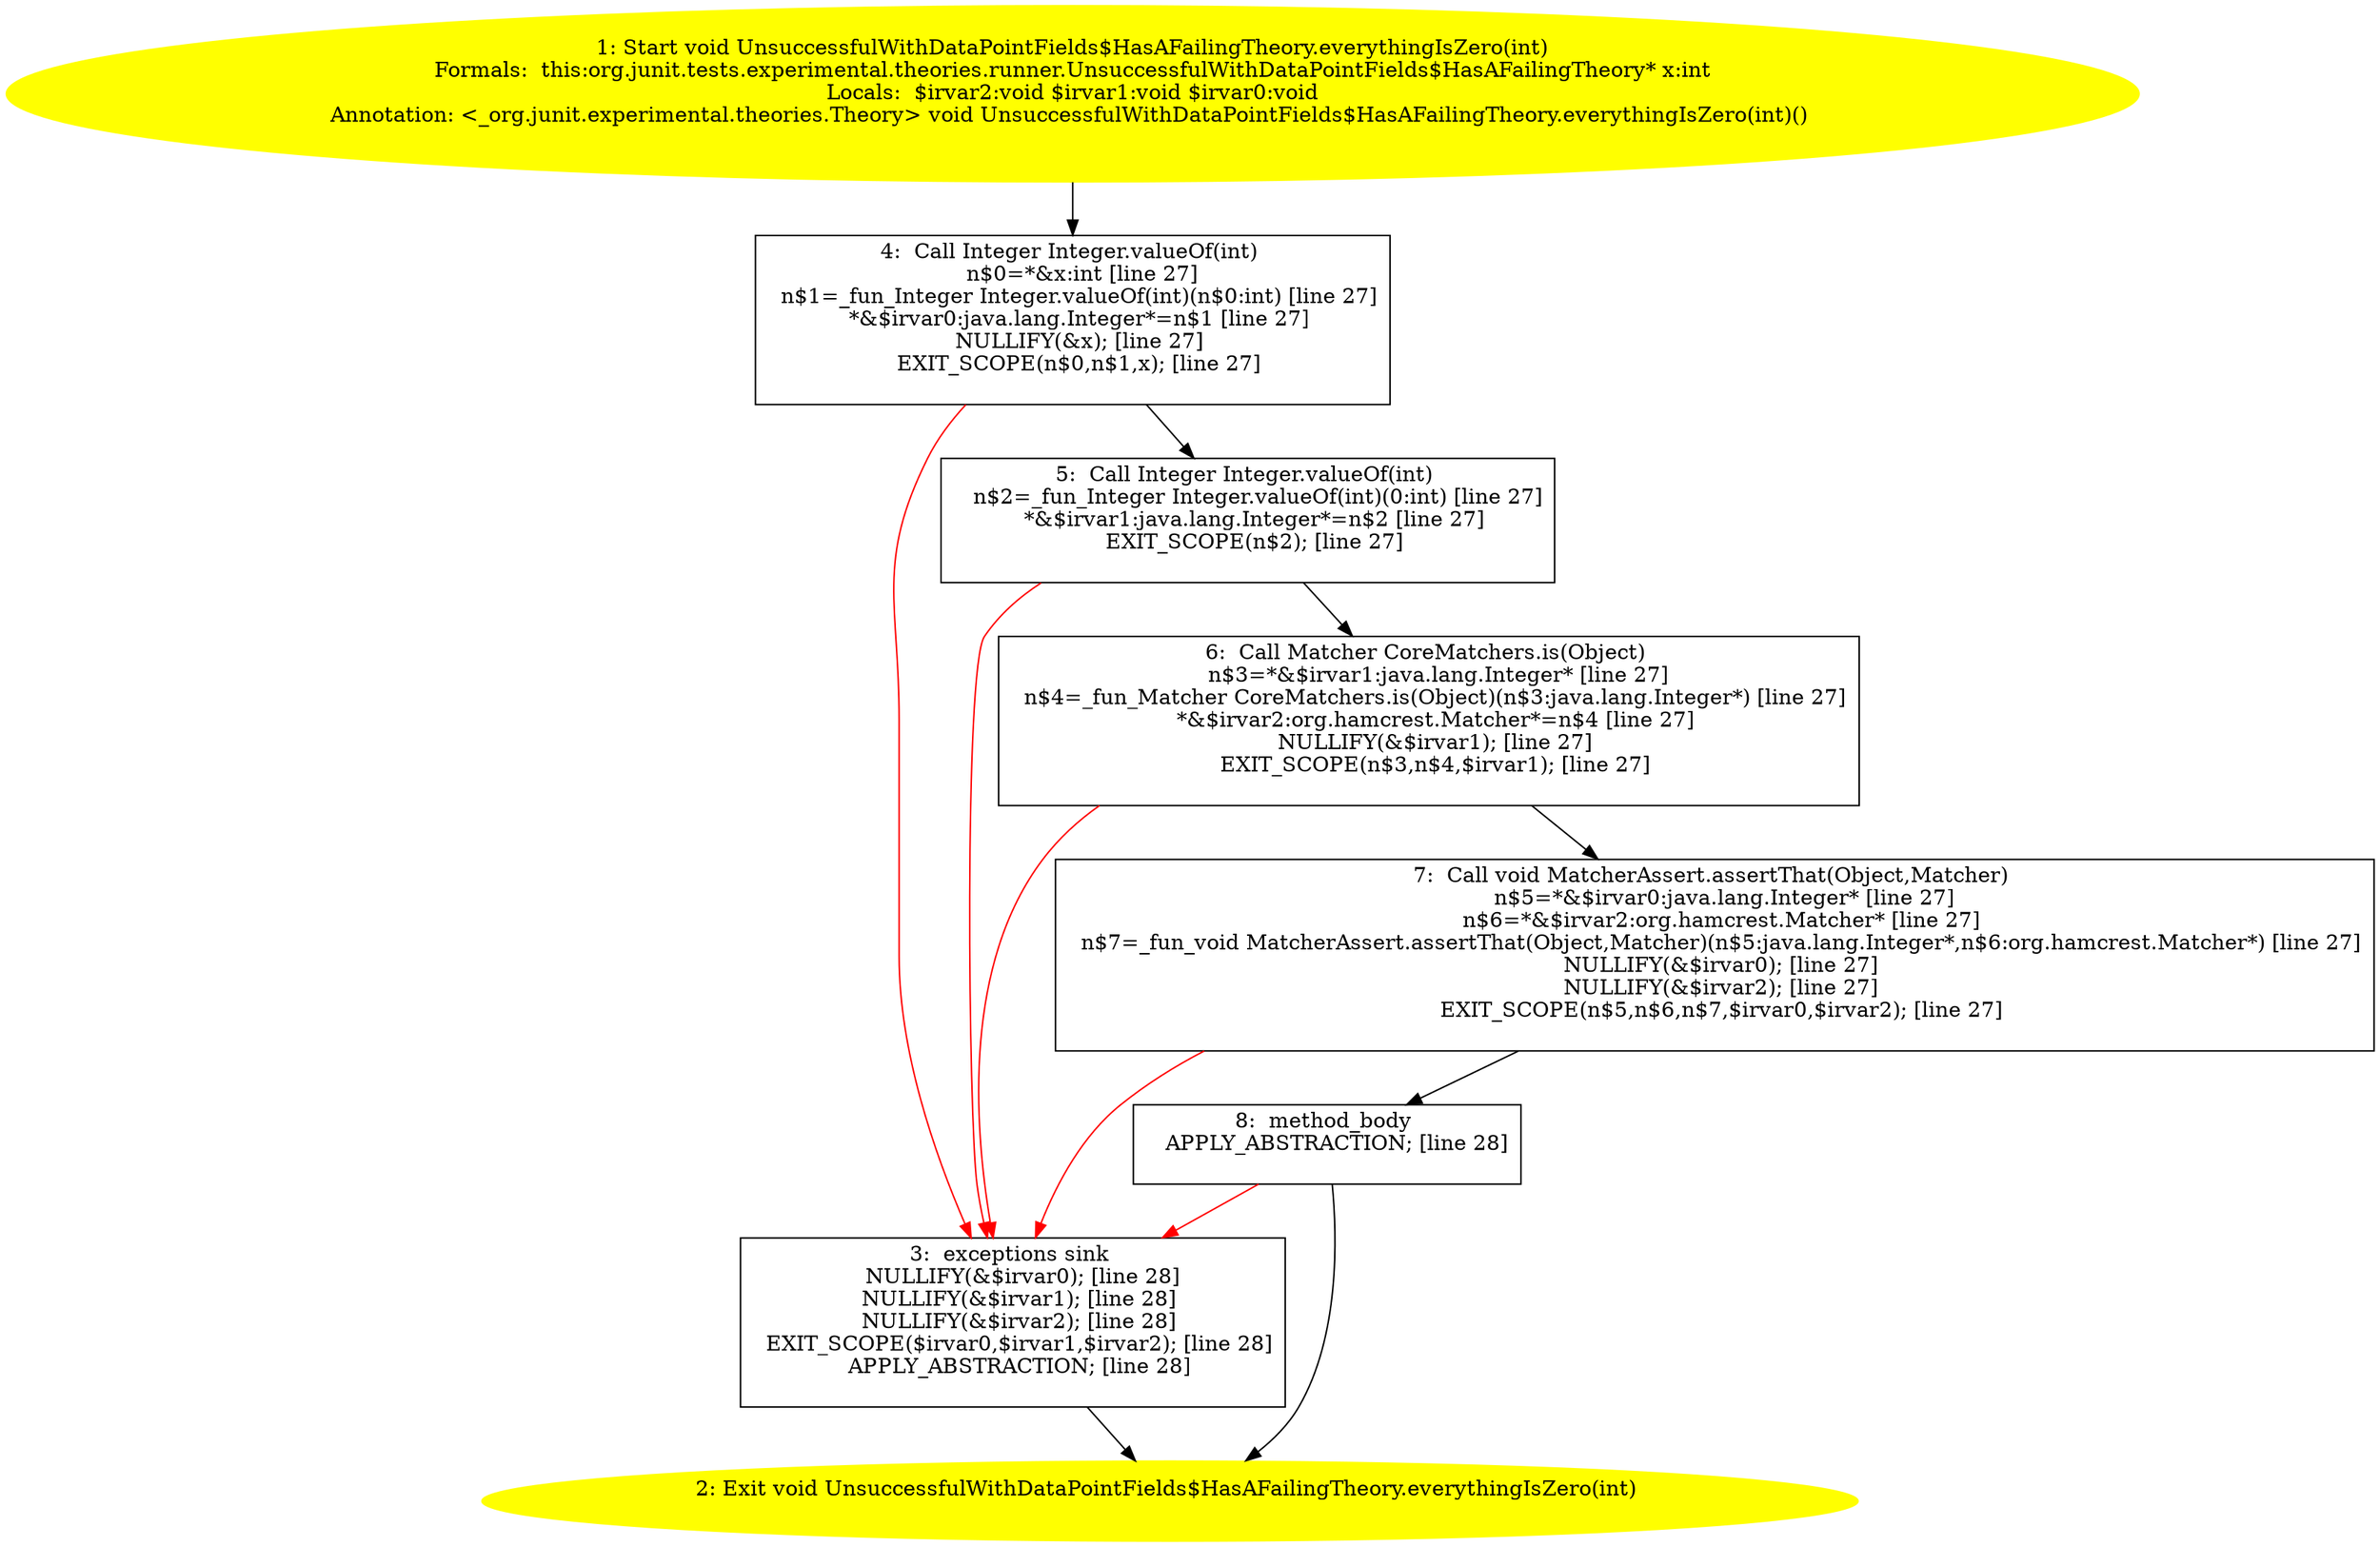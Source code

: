 /* @generated */
digraph cfg {
"org.junit.tests.experimental.theories.runner.UnsuccessfulWithDataPointFields$HasAFailingTheory.every.14480a59b95df918952c9e752838879a_1" [label="1: Start void UnsuccessfulWithDataPointFields$HasAFailingTheory.everythingIsZero(int)\nFormals:  this:org.junit.tests.experimental.theories.runner.UnsuccessfulWithDataPointFields$HasAFailingTheory* x:int\nLocals:  $irvar2:void $irvar1:void $irvar0:void\nAnnotation: <_org.junit.experimental.theories.Theory> void UnsuccessfulWithDataPointFields$HasAFailingTheory.everythingIsZero(int)() \n  " color=yellow style=filled]
	

	 "org.junit.tests.experimental.theories.runner.UnsuccessfulWithDataPointFields$HasAFailingTheory.every.14480a59b95df918952c9e752838879a_1" -> "org.junit.tests.experimental.theories.runner.UnsuccessfulWithDataPointFields$HasAFailingTheory.every.14480a59b95df918952c9e752838879a_4" ;
"org.junit.tests.experimental.theories.runner.UnsuccessfulWithDataPointFields$HasAFailingTheory.every.14480a59b95df918952c9e752838879a_2" [label="2: Exit void UnsuccessfulWithDataPointFields$HasAFailingTheory.everythingIsZero(int) \n  " color=yellow style=filled]
	

"org.junit.tests.experimental.theories.runner.UnsuccessfulWithDataPointFields$HasAFailingTheory.every.14480a59b95df918952c9e752838879a_3" [label="3:  exceptions sink \n   NULLIFY(&$irvar0); [line 28]\n  NULLIFY(&$irvar1); [line 28]\n  NULLIFY(&$irvar2); [line 28]\n  EXIT_SCOPE($irvar0,$irvar1,$irvar2); [line 28]\n  APPLY_ABSTRACTION; [line 28]\n " shape="box"]
	

	 "org.junit.tests.experimental.theories.runner.UnsuccessfulWithDataPointFields$HasAFailingTheory.every.14480a59b95df918952c9e752838879a_3" -> "org.junit.tests.experimental.theories.runner.UnsuccessfulWithDataPointFields$HasAFailingTheory.every.14480a59b95df918952c9e752838879a_2" ;
"org.junit.tests.experimental.theories.runner.UnsuccessfulWithDataPointFields$HasAFailingTheory.every.14480a59b95df918952c9e752838879a_4" [label="4:  Call Integer Integer.valueOf(int) \n   n$0=*&x:int [line 27]\n  n$1=_fun_Integer Integer.valueOf(int)(n$0:int) [line 27]\n  *&$irvar0:java.lang.Integer*=n$1 [line 27]\n  NULLIFY(&x); [line 27]\n  EXIT_SCOPE(n$0,n$1,x); [line 27]\n " shape="box"]
	

	 "org.junit.tests.experimental.theories.runner.UnsuccessfulWithDataPointFields$HasAFailingTheory.every.14480a59b95df918952c9e752838879a_4" -> "org.junit.tests.experimental.theories.runner.UnsuccessfulWithDataPointFields$HasAFailingTheory.every.14480a59b95df918952c9e752838879a_5" ;
	 "org.junit.tests.experimental.theories.runner.UnsuccessfulWithDataPointFields$HasAFailingTheory.every.14480a59b95df918952c9e752838879a_4" -> "org.junit.tests.experimental.theories.runner.UnsuccessfulWithDataPointFields$HasAFailingTheory.every.14480a59b95df918952c9e752838879a_3" [color="red" ];
"org.junit.tests.experimental.theories.runner.UnsuccessfulWithDataPointFields$HasAFailingTheory.every.14480a59b95df918952c9e752838879a_5" [label="5:  Call Integer Integer.valueOf(int) \n   n$2=_fun_Integer Integer.valueOf(int)(0:int) [line 27]\n  *&$irvar1:java.lang.Integer*=n$2 [line 27]\n  EXIT_SCOPE(n$2); [line 27]\n " shape="box"]
	

	 "org.junit.tests.experimental.theories.runner.UnsuccessfulWithDataPointFields$HasAFailingTheory.every.14480a59b95df918952c9e752838879a_5" -> "org.junit.tests.experimental.theories.runner.UnsuccessfulWithDataPointFields$HasAFailingTheory.every.14480a59b95df918952c9e752838879a_6" ;
	 "org.junit.tests.experimental.theories.runner.UnsuccessfulWithDataPointFields$HasAFailingTheory.every.14480a59b95df918952c9e752838879a_5" -> "org.junit.tests.experimental.theories.runner.UnsuccessfulWithDataPointFields$HasAFailingTheory.every.14480a59b95df918952c9e752838879a_3" [color="red" ];
"org.junit.tests.experimental.theories.runner.UnsuccessfulWithDataPointFields$HasAFailingTheory.every.14480a59b95df918952c9e752838879a_6" [label="6:  Call Matcher CoreMatchers.is(Object) \n   n$3=*&$irvar1:java.lang.Integer* [line 27]\n  n$4=_fun_Matcher CoreMatchers.is(Object)(n$3:java.lang.Integer*) [line 27]\n  *&$irvar2:org.hamcrest.Matcher*=n$4 [line 27]\n  NULLIFY(&$irvar1); [line 27]\n  EXIT_SCOPE(n$3,n$4,$irvar1); [line 27]\n " shape="box"]
	

	 "org.junit.tests.experimental.theories.runner.UnsuccessfulWithDataPointFields$HasAFailingTheory.every.14480a59b95df918952c9e752838879a_6" -> "org.junit.tests.experimental.theories.runner.UnsuccessfulWithDataPointFields$HasAFailingTheory.every.14480a59b95df918952c9e752838879a_7" ;
	 "org.junit.tests.experimental.theories.runner.UnsuccessfulWithDataPointFields$HasAFailingTheory.every.14480a59b95df918952c9e752838879a_6" -> "org.junit.tests.experimental.theories.runner.UnsuccessfulWithDataPointFields$HasAFailingTheory.every.14480a59b95df918952c9e752838879a_3" [color="red" ];
"org.junit.tests.experimental.theories.runner.UnsuccessfulWithDataPointFields$HasAFailingTheory.every.14480a59b95df918952c9e752838879a_7" [label="7:  Call void MatcherAssert.assertThat(Object,Matcher) \n   n$5=*&$irvar0:java.lang.Integer* [line 27]\n  n$6=*&$irvar2:org.hamcrest.Matcher* [line 27]\n  n$7=_fun_void MatcherAssert.assertThat(Object,Matcher)(n$5:java.lang.Integer*,n$6:org.hamcrest.Matcher*) [line 27]\n  NULLIFY(&$irvar0); [line 27]\n  NULLIFY(&$irvar2); [line 27]\n  EXIT_SCOPE(n$5,n$6,n$7,$irvar0,$irvar2); [line 27]\n " shape="box"]
	

	 "org.junit.tests.experimental.theories.runner.UnsuccessfulWithDataPointFields$HasAFailingTheory.every.14480a59b95df918952c9e752838879a_7" -> "org.junit.tests.experimental.theories.runner.UnsuccessfulWithDataPointFields$HasAFailingTheory.every.14480a59b95df918952c9e752838879a_8" ;
	 "org.junit.tests.experimental.theories.runner.UnsuccessfulWithDataPointFields$HasAFailingTheory.every.14480a59b95df918952c9e752838879a_7" -> "org.junit.tests.experimental.theories.runner.UnsuccessfulWithDataPointFields$HasAFailingTheory.every.14480a59b95df918952c9e752838879a_3" [color="red" ];
"org.junit.tests.experimental.theories.runner.UnsuccessfulWithDataPointFields$HasAFailingTheory.every.14480a59b95df918952c9e752838879a_8" [label="8:  method_body \n   APPLY_ABSTRACTION; [line 28]\n " shape="box"]
	

	 "org.junit.tests.experimental.theories.runner.UnsuccessfulWithDataPointFields$HasAFailingTheory.every.14480a59b95df918952c9e752838879a_8" -> "org.junit.tests.experimental.theories.runner.UnsuccessfulWithDataPointFields$HasAFailingTheory.every.14480a59b95df918952c9e752838879a_2" ;
	 "org.junit.tests.experimental.theories.runner.UnsuccessfulWithDataPointFields$HasAFailingTheory.every.14480a59b95df918952c9e752838879a_8" -> "org.junit.tests.experimental.theories.runner.UnsuccessfulWithDataPointFields$HasAFailingTheory.every.14480a59b95df918952c9e752838879a_3" [color="red" ];
}
